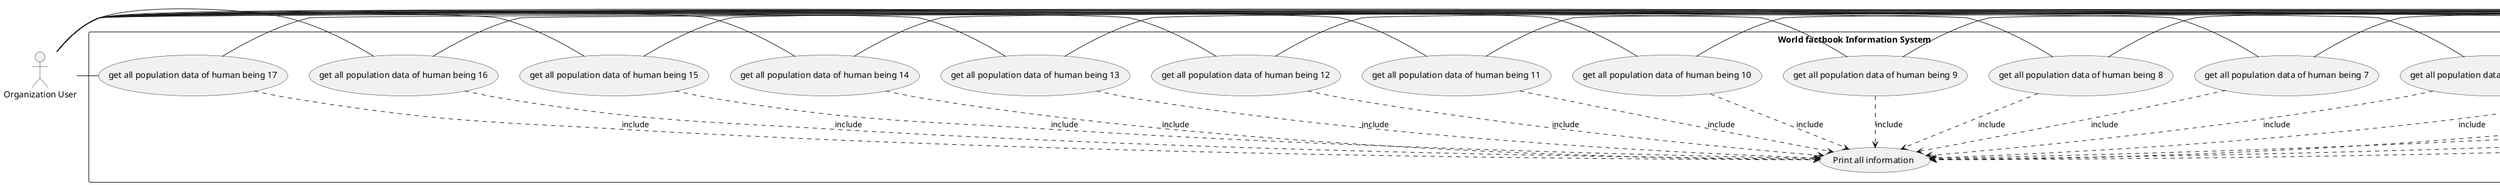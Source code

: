 @startuml
'Start PlantUML
'Use Cases using in DevOps help to solve the problems and improve performance of the system.

actor user as "Organization User"

'Defined the system using rectangles

rectangle Database

rectangle "World factbook Information System " {
   usecase UC1 as "get all population data of human being 1"
   usecase UC2 as "get all population data of human being 2"
   usecase UC3 as "get all population data of human being 3"
   usecase UC4 as "get all population data of human being 4"
   usecase UC5 as "get all population data of human being 5"
   usecase UC6 as "get all population data of human being 6"
   usecase UC7 as "get all population data of human being 7"
   usecase UC8 as "get all population data of human being 8"
   usecase UC9 as "get all population data of human being 9"
   usecase UC10 as "get all population data of human being 10"
   usecase UC11 as "get all population data of human being 11"
   usecase UC12 as "get all population data of human being 12"
   usecase UC13 as "get all population data of human being 13"
   usecase UC14 as "get all population data of human being 14"
   usecase UC15 as "get all population data of human being 15"
   usecase UC16 as "get all population data of human being 16"
   usecase UC17 as "get all population data of human being 17"



    usecase UCa as "Print all information"

'To provide a name for usecases (use case UC1 as use case 1)

    user - UC1
    UC1 ..> UCa : include
    UC1 - Database
    user - UC2
    UC2 ..> UCa : include
    UC2 - Database
    user - UC3
    UC3 ..> UCa : include
    UC3 - Database
    user - UC4
    UC4 ..> UCa : include
    UC4 - Database
    user - UC5
    UC5 ..> UCa : include
    UC5 - Database
    user - UC6
    UC6 ..> UCa : include
    UC6 - Database
    user - UC7
    UC7 ..> UCa : include
    UC7 - Database
    user - UC8
    UC8 ..> UCa : include
    UC8 - Database
    user - UC9
    UC9 ..> UCa : include
    UC9 - Database
    user - UC10
    UC10 ..> UCa : include
    UC10 - Database
    user - UC11
    UC11 ..> UCa : include
    UC11 - Database
    user - UC12
    UC12 ..> UCa : include
    UC12 - Database
    user - UC13
    UC13 ..> UCa : include
    UC13 - Database
    user - UC14
    UC14 ..> UCa : include
    UC14 - Database
    user - UC15
    UC15 ..> UCa : include
    UC15 - Database
    user - UC16
    UC16 ..> UCa : include
    UC16 - Database
    user - UC17
    UC17 ..> UCa : include
    UC17 - Database

}
'End PlantUML
@enduml
